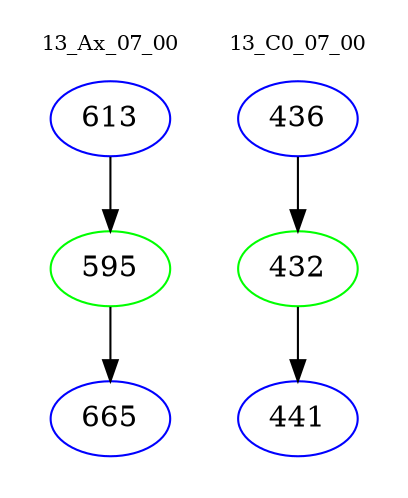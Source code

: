 digraph{
subgraph cluster_0 {
color = white
label = "13_Ax_07_00";
fontsize=10;
T0_613 [label="613", color="blue"]
T0_613 -> T0_595 [color="black"]
T0_595 [label="595", color="green"]
T0_595 -> T0_665 [color="black"]
T0_665 [label="665", color="blue"]
}
subgraph cluster_1 {
color = white
label = "13_C0_07_00";
fontsize=10;
T1_436 [label="436", color="blue"]
T1_436 -> T1_432 [color="black"]
T1_432 [label="432", color="green"]
T1_432 -> T1_441 [color="black"]
T1_441 [label="441", color="blue"]
}
}
